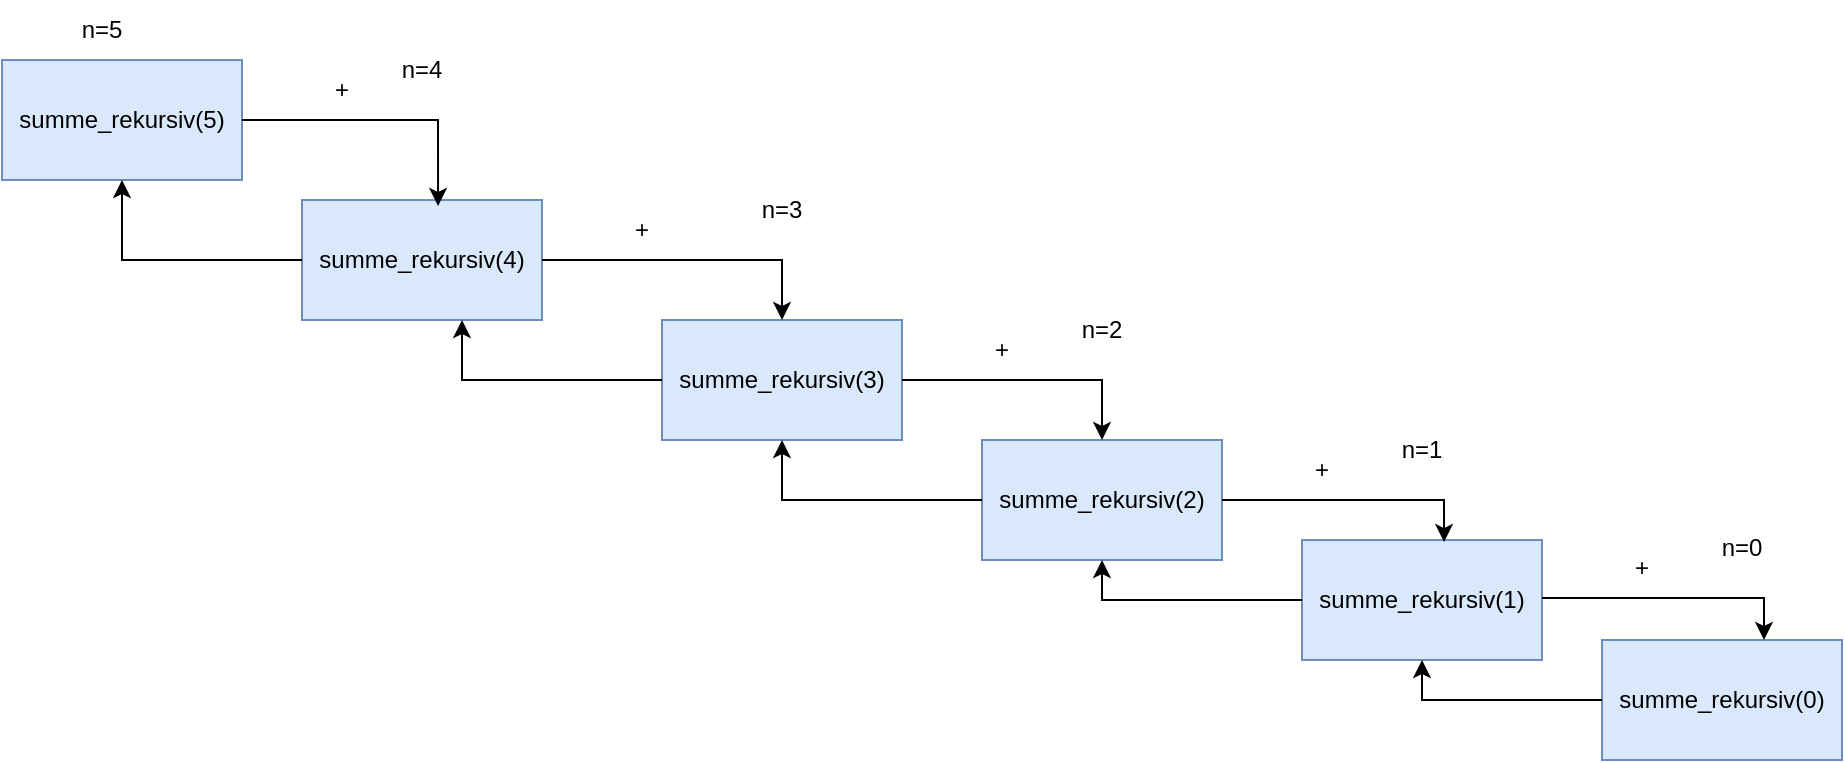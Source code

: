 <mxfile version="24.6.3" type="onedrive">
  <diagram name="Page-1" id="pzb0ziY2YljlzGDU_rvR">
    <mxGraphModel grid="1" page="1" gridSize="10" guides="1" tooltips="1" connect="1" arrows="1" fold="1" pageScale="1" pageWidth="1169" pageHeight="827" math="0" shadow="0">
      <root>
        <mxCell id="0" />
        <mxCell id="1" parent="0" />
        <mxCell id="f1GqGbKtBT_edvXwpgU_-1" value="summe_rekursiv(5)" style="rounded=0;whiteSpace=wrap;html=1;fillColor=#dae8fc;strokeColor=#6c8ebf;" vertex="1" parent="1">
          <mxGeometry x="180" y="150" width="120" height="60" as="geometry" />
        </mxCell>
        <mxCell id="f1GqGbKtBT_edvXwpgU_-2" value="summe_rekursiv(4)" style="rounded=0;whiteSpace=wrap;html=1;fillColor=#dae8fc;strokeColor=#6c8ebf;" vertex="1" parent="1">
          <mxGeometry x="330" y="220" width="120" height="60" as="geometry" />
        </mxCell>
        <mxCell id="f1GqGbKtBT_edvXwpgU_-3" value="summe_rekursiv(3)" style="rounded=0;whiteSpace=wrap;html=1;fillColor=#dae8fc;strokeColor=#6c8ebf;" vertex="1" parent="1">
          <mxGeometry x="510" y="280" width="120" height="60" as="geometry" />
        </mxCell>
        <mxCell id="f1GqGbKtBT_edvXwpgU_-4" value="summe_rekursiv(2)" style="rounded=0;whiteSpace=wrap;html=1;fillColor=#dae8fc;strokeColor=#6c8ebf;" vertex="1" parent="1">
          <mxGeometry x="670" y="340" width="120" height="60" as="geometry" />
        </mxCell>
        <mxCell id="f1GqGbKtBT_edvXwpgU_-5" value="summe_rekursiv(1)" style="rounded=0;whiteSpace=wrap;html=1;fillColor=#dae8fc;strokeColor=#6c8ebf;" vertex="1" parent="1">
          <mxGeometry x="830" y="390" width="120" height="60" as="geometry" />
        </mxCell>
        <mxCell id="f1GqGbKtBT_edvXwpgU_-7" value="" style="endArrow=classic;html=1;rounded=0;exitX=1;exitY=0.5;exitDx=0;exitDy=0;entryX=0.567;entryY=0.05;entryDx=0;entryDy=0;entryPerimeter=0;" edge="1" parent="1" source="f1GqGbKtBT_edvXwpgU_-1" target="f1GqGbKtBT_edvXwpgU_-2">
          <mxGeometry width="50" height="50" relative="1" as="geometry">
            <mxPoint x="400" y="160" as="sourcePoint" />
            <mxPoint x="450" y="110" as="targetPoint" />
            <Array as="points">
              <mxPoint x="398" y="180" />
            </Array>
          </mxGeometry>
        </mxCell>
        <mxCell id="f1GqGbKtBT_edvXwpgU_-8" value="" style="endArrow=classic;html=1;rounded=0;exitX=1;exitY=0.5;exitDx=0;exitDy=0;entryX=0.5;entryY=0;entryDx=0;entryDy=0;" edge="1" parent="1" source="f1GqGbKtBT_edvXwpgU_-2" target="f1GqGbKtBT_edvXwpgU_-3">
          <mxGeometry width="50" height="50" relative="1" as="geometry">
            <mxPoint x="590" y="250" as="sourcePoint" />
            <mxPoint x="640" y="200" as="targetPoint" />
            <Array as="points">
              <mxPoint x="570" y="250" />
            </Array>
          </mxGeometry>
        </mxCell>
        <mxCell id="f1GqGbKtBT_edvXwpgU_-9" value="+" style="text;html=1;align=center;verticalAlign=middle;whiteSpace=wrap;rounded=0;" vertex="1" parent="1">
          <mxGeometry x="320" y="150" width="60" height="30" as="geometry" />
        </mxCell>
        <mxCell id="f1GqGbKtBT_edvXwpgU_-10" value="n=5" style="text;html=1;align=center;verticalAlign=middle;whiteSpace=wrap;rounded=0;" vertex="1" parent="1">
          <mxGeometry x="200" y="120" width="60" height="30" as="geometry" />
        </mxCell>
        <mxCell id="f1GqGbKtBT_edvXwpgU_-11" value="n=4" style="text;html=1;align=center;verticalAlign=middle;whiteSpace=wrap;rounded=0;" vertex="1" parent="1">
          <mxGeometry x="360" y="140" width="60" height="30" as="geometry" />
        </mxCell>
        <mxCell id="f1GqGbKtBT_edvXwpgU_-12" value="n=3" style="text;html=1;align=center;verticalAlign=middle;whiteSpace=wrap;rounded=0;" vertex="1" parent="1">
          <mxGeometry x="540" y="210" width="60" height="30" as="geometry" />
        </mxCell>
        <mxCell id="f1GqGbKtBT_edvXwpgU_-13" value="n=2" style="text;html=1;align=center;verticalAlign=middle;whiteSpace=wrap;rounded=0;" vertex="1" parent="1">
          <mxGeometry x="700" y="270" width="60" height="30" as="geometry" />
        </mxCell>
        <mxCell id="f1GqGbKtBT_edvXwpgU_-14" value="" style="endArrow=classic;html=1;rounded=0;exitX=1;exitY=0.5;exitDx=0;exitDy=0;entryX=0.5;entryY=0;entryDx=0;entryDy=0;" edge="1" parent="1" source="f1GqGbKtBT_edvXwpgU_-3" target="f1GqGbKtBT_edvXwpgU_-4">
          <mxGeometry width="50" height="50" relative="1" as="geometry">
            <mxPoint x="460" y="260" as="sourcePoint" />
            <mxPoint x="580" y="290" as="targetPoint" />
            <Array as="points">
              <mxPoint x="730" y="310" />
            </Array>
          </mxGeometry>
        </mxCell>
        <mxCell id="f1GqGbKtBT_edvXwpgU_-15" value="" style="endArrow=classic;html=1;rounded=0;exitX=1;exitY=0.5;exitDx=0;exitDy=0;entryX=0.592;entryY=0.017;entryDx=0;entryDy=0;entryPerimeter=0;" edge="1" parent="1" source="f1GqGbKtBT_edvXwpgU_-4" target="f1GqGbKtBT_edvXwpgU_-5">
          <mxGeometry width="50" height="50" relative="1" as="geometry">
            <mxPoint x="870" y="370" as="sourcePoint" />
            <mxPoint x="920" y="320" as="targetPoint" />
            <Array as="points">
              <mxPoint x="901" y="370" />
            </Array>
          </mxGeometry>
        </mxCell>
        <mxCell id="f1GqGbKtBT_edvXwpgU_-16" value="n=1" style="text;html=1;align=center;verticalAlign=middle;whiteSpace=wrap;rounded=0;" vertex="1" parent="1">
          <mxGeometry x="860" y="330" width="60" height="30" as="geometry" />
        </mxCell>
        <mxCell id="f1GqGbKtBT_edvXwpgU_-17" value="" style="endArrow=classic;html=1;rounded=0;entryX=0.5;entryY=1;entryDx=0;entryDy=0;exitX=0;exitY=0.5;exitDx=0;exitDy=0;" edge="1" parent="1" source="f1GqGbKtBT_edvXwpgU_-5" target="f1GqGbKtBT_edvXwpgU_-4">
          <mxGeometry width="50" height="50" relative="1" as="geometry">
            <mxPoint x="840" y="630" as="sourcePoint" />
            <mxPoint x="890" y="580" as="targetPoint" />
            <Array as="points">
              <mxPoint x="730" y="420" />
            </Array>
          </mxGeometry>
        </mxCell>
        <mxCell id="f1GqGbKtBT_edvXwpgU_-18" value="" style="endArrow=classic;html=1;rounded=0;entryX=0.5;entryY=1;entryDx=0;entryDy=0;exitX=0;exitY=0.5;exitDx=0;exitDy=0;" edge="1" parent="1" source="f1GqGbKtBT_edvXwpgU_-4">
          <mxGeometry width="50" height="50" relative="1" as="geometry">
            <mxPoint x="670" y="360" as="sourcePoint" />
            <mxPoint x="570" y="340" as="targetPoint" />
            <Array as="points">
              <mxPoint x="570" y="370" />
            </Array>
          </mxGeometry>
        </mxCell>
        <mxCell id="f1GqGbKtBT_edvXwpgU_-19" value="" style="endArrow=classic;html=1;rounded=0;entryX=0.5;entryY=1;entryDx=0;entryDy=0;exitX=0;exitY=0.5;exitDx=0;exitDy=0;" edge="1" parent="1" source="f1GqGbKtBT_edvXwpgU_-3">
          <mxGeometry width="50" height="50" relative="1" as="geometry">
            <mxPoint x="510" y="300" as="sourcePoint" />
            <mxPoint x="410" y="280" as="targetPoint" />
            <Array as="points">
              <mxPoint x="410" y="310" />
            </Array>
          </mxGeometry>
        </mxCell>
        <mxCell id="f1GqGbKtBT_edvXwpgU_-20" value="" style="endArrow=classic;html=1;rounded=0;entryX=0.5;entryY=1;entryDx=0;entryDy=0;exitX=0;exitY=0.5;exitDx=0;exitDy=0;" edge="1" parent="1" source="f1GqGbKtBT_edvXwpgU_-2" target="f1GqGbKtBT_edvXwpgU_-1">
          <mxGeometry width="50" height="50" relative="1" as="geometry">
            <mxPoint x="330" y="230" as="sourcePoint" />
            <mxPoint x="230" y="210" as="targetPoint" />
            <Array as="points">
              <mxPoint x="240" y="250" />
            </Array>
          </mxGeometry>
        </mxCell>
        <mxCell id="f1GqGbKtBT_edvXwpgU_-21" value="+" style="text;html=1;align=center;verticalAlign=middle;whiteSpace=wrap;rounded=0;" vertex="1" parent="1">
          <mxGeometry x="470" y="220" width="60" height="30" as="geometry" />
        </mxCell>
        <mxCell id="f1GqGbKtBT_edvXwpgU_-22" value="+" style="text;html=1;align=center;verticalAlign=middle;whiteSpace=wrap;rounded=0;" vertex="1" parent="1">
          <mxGeometry x="650" y="280" width="60" height="30" as="geometry" />
        </mxCell>
        <mxCell id="f1GqGbKtBT_edvXwpgU_-23" value="+" style="text;html=1;align=center;verticalAlign=middle;whiteSpace=wrap;rounded=0;" vertex="1" parent="1">
          <mxGeometry x="810" y="340" width="60" height="30" as="geometry" />
        </mxCell>
        <mxCell id="f1GqGbKtBT_edvXwpgU_-24" value="summe_rekursiv(0)" style="rounded=0;whiteSpace=wrap;html=1;fillColor=#dae8fc;strokeColor=#6c8ebf;" vertex="1" parent="1">
          <mxGeometry x="980" y="440" width="120" height="60" as="geometry" />
        </mxCell>
        <mxCell id="f1GqGbKtBT_edvXwpgU_-25" value="" style="endArrow=classic;html=1;rounded=0;exitX=1;exitY=0.5;exitDx=0;exitDy=0;entryX=0.592;entryY=0.017;entryDx=0;entryDy=0;entryPerimeter=0;" edge="1" parent="1">
          <mxGeometry width="50" height="50" relative="1" as="geometry">
            <mxPoint x="950" y="419" as="sourcePoint" />
            <mxPoint x="1061" y="440" as="targetPoint" />
            <Array as="points">
              <mxPoint x="1061" y="419" />
            </Array>
          </mxGeometry>
        </mxCell>
        <mxCell id="f1GqGbKtBT_edvXwpgU_-26" value="n=0" style="text;html=1;align=center;verticalAlign=middle;whiteSpace=wrap;rounded=0;" vertex="1" parent="1">
          <mxGeometry x="1020" y="379" width="60" height="30" as="geometry" />
        </mxCell>
        <mxCell id="f1GqGbKtBT_edvXwpgU_-27" value="+" style="text;html=1;align=center;verticalAlign=middle;whiteSpace=wrap;rounded=0;" vertex="1" parent="1">
          <mxGeometry x="970" y="389" width="60" height="30" as="geometry" />
        </mxCell>
        <mxCell id="f1GqGbKtBT_edvXwpgU_-28" value="" style="endArrow=classic;html=1;rounded=0;entryX=0.5;entryY=1;entryDx=0;entryDy=0;exitX=0;exitY=0.5;exitDx=0;exitDy=0;" edge="1" parent="1" target="f1GqGbKtBT_edvXwpgU_-5">
          <mxGeometry width="50" height="50" relative="1" as="geometry">
            <mxPoint x="980" y="470" as="sourcePoint" />
            <mxPoint x="880" y="450" as="targetPoint" />
            <Array as="points">
              <mxPoint x="890" y="470" />
            </Array>
          </mxGeometry>
        </mxCell>
      </root>
    </mxGraphModel>
  </diagram>
</mxfile>
